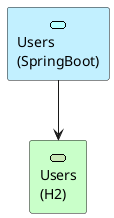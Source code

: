 @startuml Arch

archimate #Application "Users\n(SpringBoot)" as UsersJava <<application-service>>

archimate #Technology "Users\n(H2)" as UsersDB <<technology-service>>

UsersJava --> UsersDB

@enduml